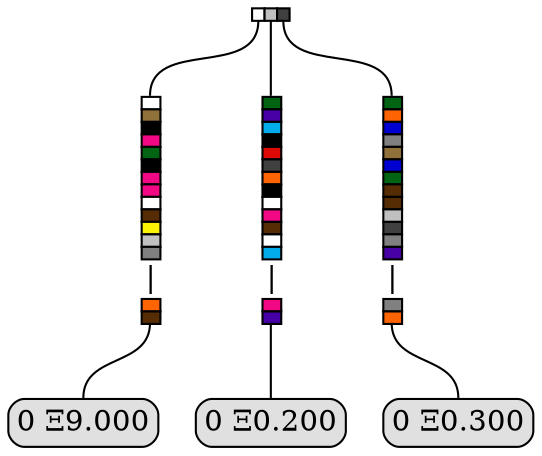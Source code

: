 digraph trie {
		node [shape=none margin=0 width=0 height=0]
		edge [dir = none headport=n tailport=s]
	
	n_ [label=<
	<table border="0" color="#000000" cellborder="1" cellspacing="0">
		<tr>

			<td bgcolor="#FFFFFF" port="h0"></td>

			<td bgcolor="#C0C0C0" port="h12"></td>

			<td bgcolor="#404040" port="h14"></td>

		</tr>
	</table>
    >];
	n_:h0 -> n_00;
	n_:h12 -> n_0c;
	n_:h14 -> n_0e;

	n_00 [label=<
	<table border="0" color="#000000" cellborder="1" cellspacing="0">
			<tr><td bgcolor="#FFFFFF"></td></tr>
				<tr><td bgcolor="#90713A"></td></tr>
				<tr><td bgcolor="#000000"></td></tr>
				<tr><td bgcolor="#F20884"></td></tr>
				<tr><td bgcolor="#006412"></td></tr>
				<tr><td bgcolor="#000000"></td></tr>
				<tr><td bgcolor="#F20884"></td></tr>
				<tr><td bgcolor="#F20884"></td></tr>
				<tr><td bgcolor="#FFFFFF"></td></tr>
				<tr><td bgcolor="#562C05"></td></tr>
				<tr><td bgcolor="#FBF305"></td></tr>
				<tr><td bgcolor="#C0C0C0"></td></tr>
				<tr><td bgcolor="#808080"></td></tr>
				<tr><td border="0">|</td></tr>
					<tr><td bgcolor="#FF6403"></td></tr>
				<tr><td bgcolor="#562C05"></td></tr>
		
	</table>
	>];
	e_00000b0f04090f0404000a010c0d000502070e040d00060e020706050605040c000f05060405020205070501060d0709030a090b080d0600040d0c0f0d0f020a10 [label="0 Ξ9.000" margin=0.05 shape=Mrecord fillcolor="#E0E0E0" style=filled];
	n_00 -> e_00000b0f04090f0404000a010c0d000502070e040d00060e020706050605040c000f05060405020205070501060d0709030a090b080d0600040d0c0f0d0f020a10;

	n_0c [label=<
	<table border="0" color="#000000" cellborder="1" cellspacing="0">
			<tr><td bgcolor="#006412"></td></tr>
				<tr><td bgcolor="#4700A5"></td></tr>
				<tr><td bgcolor="#02ABEA"></td></tr>
				<tr><td bgcolor="#000000"></td></tr>
				<tr><td bgcolor="#DD0907"></td></tr>
				<tr><td bgcolor="#404040"></td></tr>
				<tr><td bgcolor="#FF6403"></td></tr>
				<tr><td bgcolor="#000000"></td></tr>
				<tr><td bgcolor="#FFFFFF"></td></tr>
				<tr><td bgcolor="#F20884"></td></tr>
				<tr><td bgcolor="#562C05"></td></tr>
				<tr><td bgcolor="#FFFFFF"></td></tr>
				<tr><td bgcolor="#02ABEA"></td></tr>
				<tr><td border="0">|</td></tr>
					<tr><td bgcolor="#F20884"></td></tr>
				<tr><td bgcolor="#4700A5"></td></tr>
		
	</table>
	>];
	e_0c0905070f030e020f00040a000706040c030a000409010b0107050f06090902060d0a06010e0f0b0c0c080f06010f0a010405050f0d020d020b040c0d0d040510 [label="0 Ξ0.200" margin=0.05 shape=Mrecord fillcolor="#E0E0E0" style=filled];
	n_0c -> e_0c0905070f030e020f00040a000706040c030a000409010b0107050f06090902060d0a06010e0f0b0c0c080f06010f0a010405050f0d020d020b040c0d0d040510;

	n_0e [label=<
	<table border="0" color="#000000" cellborder="1" cellspacing="0">
			<tr><td bgcolor="#006412"></td></tr>
				<tr><td bgcolor="#FF6403"></td></tr>
				<tr><td bgcolor="#0000D3"></td></tr>
				<tr><td bgcolor="#808080"></td></tr>
				<tr><td bgcolor="#90713A"></td></tr>
				<tr><td bgcolor="#0000D3"></td></tr>
				<tr><td bgcolor="#006412"></td></tr>
				<tr><td bgcolor="#562C05"></td></tr>
				<tr><td bgcolor="#562C05"></td></tr>
				<tr><td bgcolor="#C0C0C0"></td></tr>
				<tr><td bgcolor="#404040"></td></tr>
				<tr><td bgcolor="#808080"></td></tr>
				<tr><td bgcolor="#4700A5"></td></tr>
				<tr><td border="0">|</td></tr>
					<tr><td bgcolor="#808080"></td></tr>
				<tr><td bgcolor="#FF6403"></td></tr>
		
	</table>
	>];
	e_0e0902060d0b06090a0a0c0e0d0501080e090b090f000f0403040a0407030e070107040100090c0904030504080b0b080f02030b0e04010c0a07060d090a0d0210 [label="0 Ξ0.300" margin=0.05 shape=Mrecord fillcolor="#E0E0E0" style=filled];
	n_0e -> e_0e0902060d0b06090a0a0c0e0d0501080e090b090f000f0403040a0407030e070107040100090c0904030504080b0b080f02030b0e04010c0a07060d090a0d0210;
}
